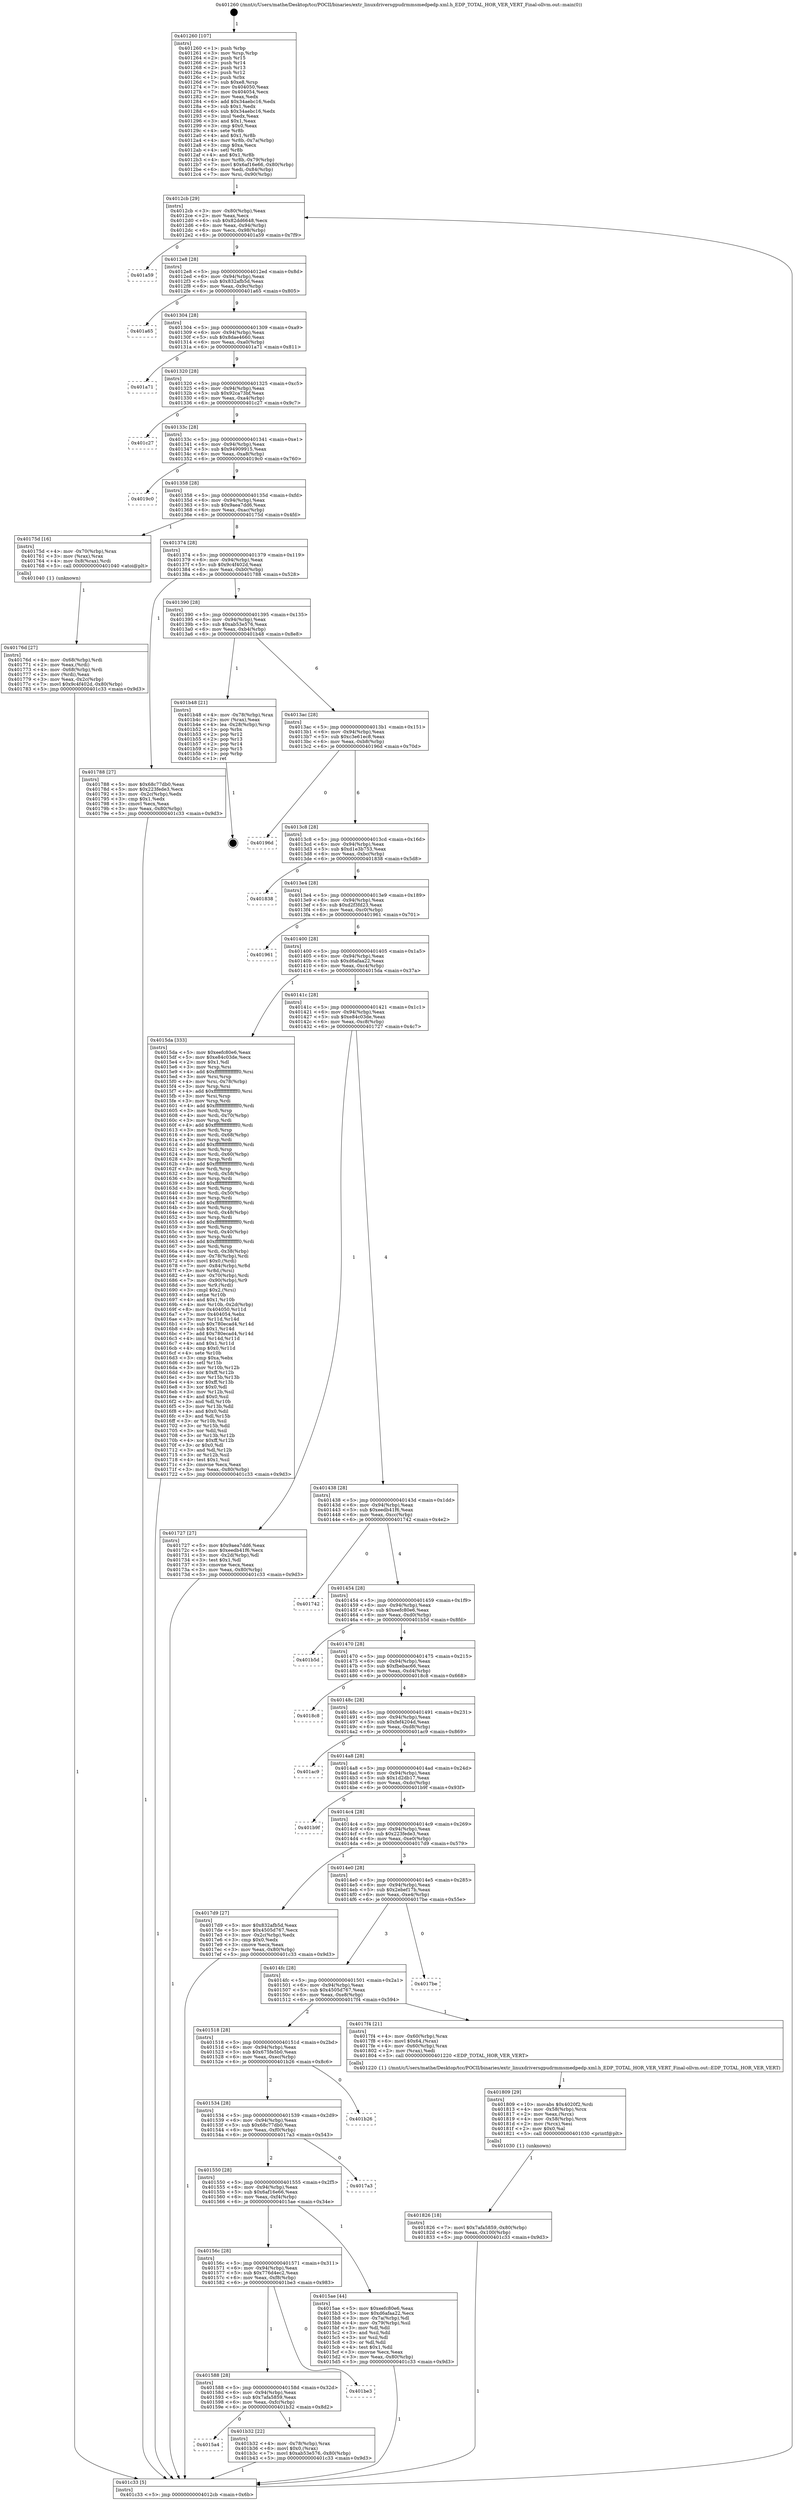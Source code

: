 digraph "0x401260" {
  label = "0x401260 (/mnt/c/Users/mathe/Desktop/tcc/POCII/binaries/extr_linuxdriversgpudrmmsmedpedp.xml.h_EDP_TOTAL_HOR_VER_VERT_Final-ollvm.out::main(0))"
  labelloc = "t"
  node[shape=record]

  Entry [label="",width=0.3,height=0.3,shape=circle,fillcolor=black,style=filled]
  "0x4012cb" [label="{
     0x4012cb [29]\l
     | [instrs]\l
     &nbsp;&nbsp;0x4012cb \<+3\>: mov -0x80(%rbp),%eax\l
     &nbsp;&nbsp;0x4012ce \<+2\>: mov %eax,%ecx\l
     &nbsp;&nbsp;0x4012d0 \<+6\>: sub $0x82dd6648,%ecx\l
     &nbsp;&nbsp;0x4012d6 \<+6\>: mov %eax,-0x94(%rbp)\l
     &nbsp;&nbsp;0x4012dc \<+6\>: mov %ecx,-0x98(%rbp)\l
     &nbsp;&nbsp;0x4012e2 \<+6\>: je 0000000000401a59 \<main+0x7f9\>\l
  }"]
  "0x401a59" [label="{
     0x401a59\l
  }", style=dashed]
  "0x4012e8" [label="{
     0x4012e8 [28]\l
     | [instrs]\l
     &nbsp;&nbsp;0x4012e8 \<+5\>: jmp 00000000004012ed \<main+0x8d\>\l
     &nbsp;&nbsp;0x4012ed \<+6\>: mov -0x94(%rbp),%eax\l
     &nbsp;&nbsp;0x4012f3 \<+5\>: sub $0x832afb5d,%eax\l
     &nbsp;&nbsp;0x4012f8 \<+6\>: mov %eax,-0x9c(%rbp)\l
     &nbsp;&nbsp;0x4012fe \<+6\>: je 0000000000401a65 \<main+0x805\>\l
  }"]
  Exit [label="",width=0.3,height=0.3,shape=circle,fillcolor=black,style=filled,peripheries=2]
  "0x401a65" [label="{
     0x401a65\l
  }", style=dashed]
  "0x401304" [label="{
     0x401304 [28]\l
     | [instrs]\l
     &nbsp;&nbsp;0x401304 \<+5\>: jmp 0000000000401309 \<main+0xa9\>\l
     &nbsp;&nbsp;0x401309 \<+6\>: mov -0x94(%rbp),%eax\l
     &nbsp;&nbsp;0x40130f \<+5\>: sub $0x8dae4660,%eax\l
     &nbsp;&nbsp;0x401314 \<+6\>: mov %eax,-0xa0(%rbp)\l
     &nbsp;&nbsp;0x40131a \<+6\>: je 0000000000401a71 \<main+0x811\>\l
  }"]
  "0x4015a4" [label="{
     0x4015a4\l
  }", style=dashed]
  "0x401a71" [label="{
     0x401a71\l
  }", style=dashed]
  "0x401320" [label="{
     0x401320 [28]\l
     | [instrs]\l
     &nbsp;&nbsp;0x401320 \<+5\>: jmp 0000000000401325 \<main+0xc5\>\l
     &nbsp;&nbsp;0x401325 \<+6\>: mov -0x94(%rbp),%eax\l
     &nbsp;&nbsp;0x40132b \<+5\>: sub $0x92ca73bf,%eax\l
     &nbsp;&nbsp;0x401330 \<+6\>: mov %eax,-0xa4(%rbp)\l
     &nbsp;&nbsp;0x401336 \<+6\>: je 0000000000401c27 \<main+0x9c7\>\l
  }"]
  "0x401b32" [label="{
     0x401b32 [22]\l
     | [instrs]\l
     &nbsp;&nbsp;0x401b32 \<+4\>: mov -0x78(%rbp),%rax\l
     &nbsp;&nbsp;0x401b36 \<+6\>: movl $0x0,(%rax)\l
     &nbsp;&nbsp;0x401b3c \<+7\>: movl $0xab53e576,-0x80(%rbp)\l
     &nbsp;&nbsp;0x401b43 \<+5\>: jmp 0000000000401c33 \<main+0x9d3\>\l
  }"]
  "0x401c27" [label="{
     0x401c27\l
  }", style=dashed]
  "0x40133c" [label="{
     0x40133c [28]\l
     | [instrs]\l
     &nbsp;&nbsp;0x40133c \<+5\>: jmp 0000000000401341 \<main+0xe1\>\l
     &nbsp;&nbsp;0x401341 \<+6\>: mov -0x94(%rbp),%eax\l
     &nbsp;&nbsp;0x401347 \<+5\>: sub $0x94909915,%eax\l
     &nbsp;&nbsp;0x40134c \<+6\>: mov %eax,-0xa8(%rbp)\l
     &nbsp;&nbsp;0x401352 \<+6\>: je 00000000004019c0 \<main+0x760\>\l
  }"]
  "0x401588" [label="{
     0x401588 [28]\l
     | [instrs]\l
     &nbsp;&nbsp;0x401588 \<+5\>: jmp 000000000040158d \<main+0x32d\>\l
     &nbsp;&nbsp;0x40158d \<+6\>: mov -0x94(%rbp),%eax\l
     &nbsp;&nbsp;0x401593 \<+5\>: sub $0x7afa5859,%eax\l
     &nbsp;&nbsp;0x401598 \<+6\>: mov %eax,-0xfc(%rbp)\l
     &nbsp;&nbsp;0x40159e \<+6\>: je 0000000000401b32 \<main+0x8d2\>\l
  }"]
  "0x4019c0" [label="{
     0x4019c0\l
  }", style=dashed]
  "0x401358" [label="{
     0x401358 [28]\l
     | [instrs]\l
     &nbsp;&nbsp;0x401358 \<+5\>: jmp 000000000040135d \<main+0xfd\>\l
     &nbsp;&nbsp;0x40135d \<+6\>: mov -0x94(%rbp),%eax\l
     &nbsp;&nbsp;0x401363 \<+5\>: sub $0x9aea7dd6,%eax\l
     &nbsp;&nbsp;0x401368 \<+6\>: mov %eax,-0xac(%rbp)\l
     &nbsp;&nbsp;0x40136e \<+6\>: je 000000000040175d \<main+0x4fd\>\l
  }"]
  "0x401be3" [label="{
     0x401be3\l
  }", style=dashed]
  "0x40175d" [label="{
     0x40175d [16]\l
     | [instrs]\l
     &nbsp;&nbsp;0x40175d \<+4\>: mov -0x70(%rbp),%rax\l
     &nbsp;&nbsp;0x401761 \<+3\>: mov (%rax),%rax\l
     &nbsp;&nbsp;0x401764 \<+4\>: mov 0x8(%rax),%rdi\l
     &nbsp;&nbsp;0x401768 \<+5\>: call 0000000000401040 \<atoi@plt\>\l
     | [calls]\l
     &nbsp;&nbsp;0x401040 \{1\} (unknown)\l
  }"]
  "0x401374" [label="{
     0x401374 [28]\l
     | [instrs]\l
     &nbsp;&nbsp;0x401374 \<+5\>: jmp 0000000000401379 \<main+0x119\>\l
     &nbsp;&nbsp;0x401379 \<+6\>: mov -0x94(%rbp),%eax\l
     &nbsp;&nbsp;0x40137f \<+5\>: sub $0x9c4f402d,%eax\l
     &nbsp;&nbsp;0x401384 \<+6\>: mov %eax,-0xb0(%rbp)\l
     &nbsp;&nbsp;0x40138a \<+6\>: je 0000000000401788 \<main+0x528\>\l
  }"]
  "0x401826" [label="{
     0x401826 [18]\l
     | [instrs]\l
     &nbsp;&nbsp;0x401826 \<+7\>: movl $0x7afa5859,-0x80(%rbp)\l
     &nbsp;&nbsp;0x40182d \<+6\>: mov %eax,-0x100(%rbp)\l
     &nbsp;&nbsp;0x401833 \<+5\>: jmp 0000000000401c33 \<main+0x9d3\>\l
  }"]
  "0x401788" [label="{
     0x401788 [27]\l
     | [instrs]\l
     &nbsp;&nbsp;0x401788 \<+5\>: mov $0x68c77db0,%eax\l
     &nbsp;&nbsp;0x40178d \<+5\>: mov $0x223fede3,%ecx\l
     &nbsp;&nbsp;0x401792 \<+3\>: mov -0x2c(%rbp),%edx\l
     &nbsp;&nbsp;0x401795 \<+3\>: cmp $0x1,%edx\l
     &nbsp;&nbsp;0x401798 \<+3\>: cmovl %ecx,%eax\l
     &nbsp;&nbsp;0x40179b \<+3\>: mov %eax,-0x80(%rbp)\l
     &nbsp;&nbsp;0x40179e \<+5\>: jmp 0000000000401c33 \<main+0x9d3\>\l
  }"]
  "0x401390" [label="{
     0x401390 [28]\l
     | [instrs]\l
     &nbsp;&nbsp;0x401390 \<+5\>: jmp 0000000000401395 \<main+0x135\>\l
     &nbsp;&nbsp;0x401395 \<+6\>: mov -0x94(%rbp),%eax\l
     &nbsp;&nbsp;0x40139b \<+5\>: sub $0xab53e576,%eax\l
     &nbsp;&nbsp;0x4013a0 \<+6\>: mov %eax,-0xb4(%rbp)\l
     &nbsp;&nbsp;0x4013a6 \<+6\>: je 0000000000401b48 \<main+0x8e8\>\l
  }"]
  "0x401809" [label="{
     0x401809 [29]\l
     | [instrs]\l
     &nbsp;&nbsp;0x401809 \<+10\>: movabs $0x4020f2,%rdi\l
     &nbsp;&nbsp;0x401813 \<+4\>: mov -0x58(%rbp),%rcx\l
     &nbsp;&nbsp;0x401817 \<+2\>: mov %eax,(%rcx)\l
     &nbsp;&nbsp;0x401819 \<+4\>: mov -0x58(%rbp),%rcx\l
     &nbsp;&nbsp;0x40181d \<+2\>: mov (%rcx),%esi\l
     &nbsp;&nbsp;0x40181f \<+2\>: mov $0x0,%al\l
     &nbsp;&nbsp;0x401821 \<+5\>: call 0000000000401030 \<printf@plt\>\l
     | [calls]\l
     &nbsp;&nbsp;0x401030 \{1\} (unknown)\l
  }"]
  "0x401b48" [label="{
     0x401b48 [21]\l
     | [instrs]\l
     &nbsp;&nbsp;0x401b48 \<+4\>: mov -0x78(%rbp),%rax\l
     &nbsp;&nbsp;0x401b4c \<+2\>: mov (%rax),%eax\l
     &nbsp;&nbsp;0x401b4e \<+4\>: lea -0x28(%rbp),%rsp\l
     &nbsp;&nbsp;0x401b52 \<+1\>: pop %rbx\l
     &nbsp;&nbsp;0x401b53 \<+2\>: pop %r12\l
     &nbsp;&nbsp;0x401b55 \<+2\>: pop %r13\l
     &nbsp;&nbsp;0x401b57 \<+2\>: pop %r14\l
     &nbsp;&nbsp;0x401b59 \<+2\>: pop %r15\l
     &nbsp;&nbsp;0x401b5b \<+1\>: pop %rbp\l
     &nbsp;&nbsp;0x401b5c \<+1\>: ret\l
  }"]
  "0x4013ac" [label="{
     0x4013ac [28]\l
     | [instrs]\l
     &nbsp;&nbsp;0x4013ac \<+5\>: jmp 00000000004013b1 \<main+0x151\>\l
     &nbsp;&nbsp;0x4013b1 \<+6\>: mov -0x94(%rbp),%eax\l
     &nbsp;&nbsp;0x4013b7 \<+5\>: sub $0xc3e61ec8,%eax\l
     &nbsp;&nbsp;0x4013bc \<+6\>: mov %eax,-0xb8(%rbp)\l
     &nbsp;&nbsp;0x4013c2 \<+6\>: je 000000000040196d \<main+0x70d\>\l
  }"]
  "0x40176d" [label="{
     0x40176d [27]\l
     | [instrs]\l
     &nbsp;&nbsp;0x40176d \<+4\>: mov -0x68(%rbp),%rdi\l
     &nbsp;&nbsp;0x401771 \<+2\>: mov %eax,(%rdi)\l
     &nbsp;&nbsp;0x401773 \<+4\>: mov -0x68(%rbp),%rdi\l
     &nbsp;&nbsp;0x401777 \<+2\>: mov (%rdi),%eax\l
     &nbsp;&nbsp;0x401779 \<+3\>: mov %eax,-0x2c(%rbp)\l
     &nbsp;&nbsp;0x40177c \<+7\>: movl $0x9c4f402d,-0x80(%rbp)\l
     &nbsp;&nbsp;0x401783 \<+5\>: jmp 0000000000401c33 \<main+0x9d3\>\l
  }"]
  "0x40196d" [label="{
     0x40196d\l
  }", style=dashed]
  "0x4013c8" [label="{
     0x4013c8 [28]\l
     | [instrs]\l
     &nbsp;&nbsp;0x4013c8 \<+5\>: jmp 00000000004013cd \<main+0x16d\>\l
     &nbsp;&nbsp;0x4013cd \<+6\>: mov -0x94(%rbp),%eax\l
     &nbsp;&nbsp;0x4013d3 \<+5\>: sub $0xd1e3b753,%eax\l
     &nbsp;&nbsp;0x4013d8 \<+6\>: mov %eax,-0xbc(%rbp)\l
     &nbsp;&nbsp;0x4013de \<+6\>: je 0000000000401838 \<main+0x5d8\>\l
  }"]
  "0x401260" [label="{
     0x401260 [107]\l
     | [instrs]\l
     &nbsp;&nbsp;0x401260 \<+1\>: push %rbp\l
     &nbsp;&nbsp;0x401261 \<+3\>: mov %rsp,%rbp\l
     &nbsp;&nbsp;0x401264 \<+2\>: push %r15\l
     &nbsp;&nbsp;0x401266 \<+2\>: push %r14\l
     &nbsp;&nbsp;0x401268 \<+2\>: push %r13\l
     &nbsp;&nbsp;0x40126a \<+2\>: push %r12\l
     &nbsp;&nbsp;0x40126c \<+1\>: push %rbx\l
     &nbsp;&nbsp;0x40126d \<+7\>: sub $0xe8,%rsp\l
     &nbsp;&nbsp;0x401274 \<+7\>: mov 0x404050,%eax\l
     &nbsp;&nbsp;0x40127b \<+7\>: mov 0x404054,%ecx\l
     &nbsp;&nbsp;0x401282 \<+2\>: mov %eax,%edx\l
     &nbsp;&nbsp;0x401284 \<+6\>: add $0x34aebc16,%edx\l
     &nbsp;&nbsp;0x40128a \<+3\>: sub $0x1,%edx\l
     &nbsp;&nbsp;0x40128d \<+6\>: sub $0x34aebc16,%edx\l
     &nbsp;&nbsp;0x401293 \<+3\>: imul %edx,%eax\l
     &nbsp;&nbsp;0x401296 \<+3\>: and $0x1,%eax\l
     &nbsp;&nbsp;0x401299 \<+3\>: cmp $0x0,%eax\l
     &nbsp;&nbsp;0x40129c \<+4\>: sete %r8b\l
     &nbsp;&nbsp;0x4012a0 \<+4\>: and $0x1,%r8b\l
     &nbsp;&nbsp;0x4012a4 \<+4\>: mov %r8b,-0x7a(%rbp)\l
     &nbsp;&nbsp;0x4012a8 \<+3\>: cmp $0xa,%ecx\l
     &nbsp;&nbsp;0x4012ab \<+4\>: setl %r8b\l
     &nbsp;&nbsp;0x4012af \<+4\>: and $0x1,%r8b\l
     &nbsp;&nbsp;0x4012b3 \<+4\>: mov %r8b,-0x79(%rbp)\l
     &nbsp;&nbsp;0x4012b7 \<+7\>: movl $0x6af16e66,-0x80(%rbp)\l
     &nbsp;&nbsp;0x4012be \<+6\>: mov %edi,-0x84(%rbp)\l
     &nbsp;&nbsp;0x4012c4 \<+7\>: mov %rsi,-0x90(%rbp)\l
  }"]
  "0x401838" [label="{
     0x401838\l
  }", style=dashed]
  "0x4013e4" [label="{
     0x4013e4 [28]\l
     | [instrs]\l
     &nbsp;&nbsp;0x4013e4 \<+5\>: jmp 00000000004013e9 \<main+0x189\>\l
     &nbsp;&nbsp;0x4013e9 \<+6\>: mov -0x94(%rbp),%eax\l
     &nbsp;&nbsp;0x4013ef \<+5\>: sub $0xd2f3fd23,%eax\l
     &nbsp;&nbsp;0x4013f4 \<+6\>: mov %eax,-0xc0(%rbp)\l
     &nbsp;&nbsp;0x4013fa \<+6\>: je 0000000000401961 \<main+0x701\>\l
  }"]
  "0x401c33" [label="{
     0x401c33 [5]\l
     | [instrs]\l
     &nbsp;&nbsp;0x401c33 \<+5\>: jmp 00000000004012cb \<main+0x6b\>\l
  }"]
  "0x401961" [label="{
     0x401961\l
  }", style=dashed]
  "0x401400" [label="{
     0x401400 [28]\l
     | [instrs]\l
     &nbsp;&nbsp;0x401400 \<+5\>: jmp 0000000000401405 \<main+0x1a5\>\l
     &nbsp;&nbsp;0x401405 \<+6\>: mov -0x94(%rbp),%eax\l
     &nbsp;&nbsp;0x40140b \<+5\>: sub $0xd6afaa22,%eax\l
     &nbsp;&nbsp;0x401410 \<+6\>: mov %eax,-0xc4(%rbp)\l
     &nbsp;&nbsp;0x401416 \<+6\>: je 00000000004015da \<main+0x37a\>\l
  }"]
  "0x40156c" [label="{
     0x40156c [28]\l
     | [instrs]\l
     &nbsp;&nbsp;0x40156c \<+5\>: jmp 0000000000401571 \<main+0x311\>\l
     &nbsp;&nbsp;0x401571 \<+6\>: mov -0x94(%rbp),%eax\l
     &nbsp;&nbsp;0x401577 \<+5\>: sub $0x776d4ec2,%eax\l
     &nbsp;&nbsp;0x40157c \<+6\>: mov %eax,-0xf8(%rbp)\l
     &nbsp;&nbsp;0x401582 \<+6\>: je 0000000000401be3 \<main+0x983\>\l
  }"]
  "0x4015da" [label="{
     0x4015da [333]\l
     | [instrs]\l
     &nbsp;&nbsp;0x4015da \<+5\>: mov $0xeefc80e6,%eax\l
     &nbsp;&nbsp;0x4015df \<+5\>: mov $0xe84c03de,%ecx\l
     &nbsp;&nbsp;0x4015e4 \<+2\>: mov $0x1,%dl\l
     &nbsp;&nbsp;0x4015e6 \<+3\>: mov %rsp,%rsi\l
     &nbsp;&nbsp;0x4015e9 \<+4\>: add $0xfffffffffffffff0,%rsi\l
     &nbsp;&nbsp;0x4015ed \<+3\>: mov %rsi,%rsp\l
     &nbsp;&nbsp;0x4015f0 \<+4\>: mov %rsi,-0x78(%rbp)\l
     &nbsp;&nbsp;0x4015f4 \<+3\>: mov %rsp,%rsi\l
     &nbsp;&nbsp;0x4015f7 \<+4\>: add $0xfffffffffffffff0,%rsi\l
     &nbsp;&nbsp;0x4015fb \<+3\>: mov %rsi,%rsp\l
     &nbsp;&nbsp;0x4015fe \<+3\>: mov %rsp,%rdi\l
     &nbsp;&nbsp;0x401601 \<+4\>: add $0xfffffffffffffff0,%rdi\l
     &nbsp;&nbsp;0x401605 \<+3\>: mov %rdi,%rsp\l
     &nbsp;&nbsp;0x401608 \<+4\>: mov %rdi,-0x70(%rbp)\l
     &nbsp;&nbsp;0x40160c \<+3\>: mov %rsp,%rdi\l
     &nbsp;&nbsp;0x40160f \<+4\>: add $0xfffffffffffffff0,%rdi\l
     &nbsp;&nbsp;0x401613 \<+3\>: mov %rdi,%rsp\l
     &nbsp;&nbsp;0x401616 \<+4\>: mov %rdi,-0x68(%rbp)\l
     &nbsp;&nbsp;0x40161a \<+3\>: mov %rsp,%rdi\l
     &nbsp;&nbsp;0x40161d \<+4\>: add $0xfffffffffffffff0,%rdi\l
     &nbsp;&nbsp;0x401621 \<+3\>: mov %rdi,%rsp\l
     &nbsp;&nbsp;0x401624 \<+4\>: mov %rdi,-0x60(%rbp)\l
     &nbsp;&nbsp;0x401628 \<+3\>: mov %rsp,%rdi\l
     &nbsp;&nbsp;0x40162b \<+4\>: add $0xfffffffffffffff0,%rdi\l
     &nbsp;&nbsp;0x40162f \<+3\>: mov %rdi,%rsp\l
     &nbsp;&nbsp;0x401632 \<+4\>: mov %rdi,-0x58(%rbp)\l
     &nbsp;&nbsp;0x401636 \<+3\>: mov %rsp,%rdi\l
     &nbsp;&nbsp;0x401639 \<+4\>: add $0xfffffffffffffff0,%rdi\l
     &nbsp;&nbsp;0x40163d \<+3\>: mov %rdi,%rsp\l
     &nbsp;&nbsp;0x401640 \<+4\>: mov %rdi,-0x50(%rbp)\l
     &nbsp;&nbsp;0x401644 \<+3\>: mov %rsp,%rdi\l
     &nbsp;&nbsp;0x401647 \<+4\>: add $0xfffffffffffffff0,%rdi\l
     &nbsp;&nbsp;0x40164b \<+3\>: mov %rdi,%rsp\l
     &nbsp;&nbsp;0x40164e \<+4\>: mov %rdi,-0x48(%rbp)\l
     &nbsp;&nbsp;0x401652 \<+3\>: mov %rsp,%rdi\l
     &nbsp;&nbsp;0x401655 \<+4\>: add $0xfffffffffffffff0,%rdi\l
     &nbsp;&nbsp;0x401659 \<+3\>: mov %rdi,%rsp\l
     &nbsp;&nbsp;0x40165c \<+4\>: mov %rdi,-0x40(%rbp)\l
     &nbsp;&nbsp;0x401660 \<+3\>: mov %rsp,%rdi\l
     &nbsp;&nbsp;0x401663 \<+4\>: add $0xfffffffffffffff0,%rdi\l
     &nbsp;&nbsp;0x401667 \<+3\>: mov %rdi,%rsp\l
     &nbsp;&nbsp;0x40166a \<+4\>: mov %rdi,-0x38(%rbp)\l
     &nbsp;&nbsp;0x40166e \<+4\>: mov -0x78(%rbp),%rdi\l
     &nbsp;&nbsp;0x401672 \<+6\>: movl $0x0,(%rdi)\l
     &nbsp;&nbsp;0x401678 \<+7\>: mov -0x84(%rbp),%r8d\l
     &nbsp;&nbsp;0x40167f \<+3\>: mov %r8d,(%rsi)\l
     &nbsp;&nbsp;0x401682 \<+4\>: mov -0x70(%rbp),%rdi\l
     &nbsp;&nbsp;0x401686 \<+7\>: mov -0x90(%rbp),%r9\l
     &nbsp;&nbsp;0x40168d \<+3\>: mov %r9,(%rdi)\l
     &nbsp;&nbsp;0x401690 \<+3\>: cmpl $0x2,(%rsi)\l
     &nbsp;&nbsp;0x401693 \<+4\>: setne %r10b\l
     &nbsp;&nbsp;0x401697 \<+4\>: and $0x1,%r10b\l
     &nbsp;&nbsp;0x40169b \<+4\>: mov %r10b,-0x2d(%rbp)\l
     &nbsp;&nbsp;0x40169f \<+8\>: mov 0x404050,%r11d\l
     &nbsp;&nbsp;0x4016a7 \<+7\>: mov 0x404054,%ebx\l
     &nbsp;&nbsp;0x4016ae \<+3\>: mov %r11d,%r14d\l
     &nbsp;&nbsp;0x4016b1 \<+7\>: sub $0x780ecad4,%r14d\l
     &nbsp;&nbsp;0x4016b8 \<+4\>: sub $0x1,%r14d\l
     &nbsp;&nbsp;0x4016bc \<+7\>: add $0x780ecad4,%r14d\l
     &nbsp;&nbsp;0x4016c3 \<+4\>: imul %r14d,%r11d\l
     &nbsp;&nbsp;0x4016c7 \<+4\>: and $0x1,%r11d\l
     &nbsp;&nbsp;0x4016cb \<+4\>: cmp $0x0,%r11d\l
     &nbsp;&nbsp;0x4016cf \<+4\>: sete %r10b\l
     &nbsp;&nbsp;0x4016d3 \<+3\>: cmp $0xa,%ebx\l
     &nbsp;&nbsp;0x4016d6 \<+4\>: setl %r15b\l
     &nbsp;&nbsp;0x4016da \<+3\>: mov %r10b,%r12b\l
     &nbsp;&nbsp;0x4016dd \<+4\>: xor $0xff,%r12b\l
     &nbsp;&nbsp;0x4016e1 \<+3\>: mov %r15b,%r13b\l
     &nbsp;&nbsp;0x4016e4 \<+4\>: xor $0xff,%r13b\l
     &nbsp;&nbsp;0x4016e8 \<+3\>: xor $0x0,%dl\l
     &nbsp;&nbsp;0x4016eb \<+3\>: mov %r12b,%sil\l
     &nbsp;&nbsp;0x4016ee \<+4\>: and $0x0,%sil\l
     &nbsp;&nbsp;0x4016f2 \<+3\>: and %dl,%r10b\l
     &nbsp;&nbsp;0x4016f5 \<+3\>: mov %r13b,%dil\l
     &nbsp;&nbsp;0x4016f8 \<+4\>: and $0x0,%dil\l
     &nbsp;&nbsp;0x4016fc \<+3\>: and %dl,%r15b\l
     &nbsp;&nbsp;0x4016ff \<+3\>: or %r10b,%sil\l
     &nbsp;&nbsp;0x401702 \<+3\>: or %r15b,%dil\l
     &nbsp;&nbsp;0x401705 \<+3\>: xor %dil,%sil\l
     &nbsp;&nbsp;0x401708 \<+3\>: or %r13b,%r12b\l
     &nbsp;&nbsp;0x40170b \<+4\>: xor $0xff,%r12b\l
     &nbsp;&nbsp;0x40170f \<+3\>: or $0x0,%dl\l
     &nbsp;&nbsp;0x401712 \<+3\>: and %dl,%r12b\l
     &nbsp;&nbsp;0x401715 \<+3\>: or %r12b,%sil\l
     &nbsp;&nbsp;0x401718 \<+4\>: test $0x1,%sil\l
     &nbsp;&nbsp;0x40171c \<+3\>: cmovne %ecx,%eax\l
     &nbsp;&nbsp;0x40171f \<+3\>: mov %eax,-0x80(%rbp)\l
     &nbsp;&nbsp;0x401722 \<+5\>: jmp 0000000000401c33 \<main+0x9d3\>\l
  }"]
  "0x40141c" [label="{
     0x40141c [28]\l
     | [instrs]\l
     &nbsp;&nbsp;0x40141c \<+5\>: jmp 0000000000401421 \<main+0x1c1\>\l
     &nbsp;&nbsp;0x401421 \<+6\>: mov -0x94(%rbp),%eax\l
     &nbsp;&nbsp;0x401427 \<+5\>: sub $0xe84c03de,%eax\l
     &nbsp;&nbsp;0x40142c \<+6\>: mov %eax,-0xc8(%rbp)\l
     &nbsp;&nbsp;0x401432 \<+6\>: je 0000000000401727 \<main+0x4c7\>\l
  }"]
  "0x4015ae" [label="{
     0x4015ae [44]\l
     | [instrs]\l
     &nbsp;&nbsp;0x4015ae \<+5\>: mov $0xeefc80e6,%eax\l
     &nbsp;&nbsp;0x4015b3 \<+5\>: mov $0xd6afaa22,%ecx\l
     &nbsp;&nbsp;0x4015b8 \<+3\>: mov -0x7a(%rbp),%dl\l
     &nbsp;&nbsp;0x4015bb \<+4\>: mov -0x79(%rbp),%sil\l
     &nbsp;&nbsp;0x4015bf \<+3\>: mov %dl,%dil\l
     &nbsp;&nbsp;0x4015c2 \<+3\>: and %sil,%dil\l
     &nbsp;&nbsp;0x4015c5 \<+3\>: xor %sil,%dl\l
     &nbsp;&nbsp;0x4015c8 \<+3\>: or %dl,%dil\l
     &nbsp;&nbsp;0x4015cb \<+4\>: test $0x1,%dil\l
     &nbsp;&nbsp;0x4015cf \<+3\>: cmovne %ecx,%eax\l
     &nbsp;&nbsp;0x4015d2 \<+3\>: mov %eax,-0x80(%rbp)\l
     &nbsp;&nbsp;0x4015d5 \<+5\>: jmp 0000000000401c33 \<main+0x9d3\>\l
  }"]
  "0x401727" [label="{
     0x401727 [27]\l
     | [instrs]\l
     &nbsp;&nbsp;0x401727 \<+5\>: mov $0x9aea7dd6,%eax\l
     &nbsp;&nbsp;0x40172c \<+5\>: mov $0xeedb41f6,%ecx\l
     &nbsp;&nbsp;0x401731 \<+3\>: mov -0x2d(%rbp),%dl\l
     &nbsp;&nbsp;0x401734 \<+3\>: test $0x1,%dl\l
     &nbsp;&nbsp;0x401737 \<+3\>: cmovne %ecx,%eax\l
     &nbsp;&nbsp;0x40173a \<+3\>: mov %eax,-0x80(%rbp)\l
     &nbsp;&nbsp;0x40173d \<+5\>: jmp 0000000000401c33 \<main+0x9d3\>\l
  }"]
  "0x401438" [label="{
     0x401438 [28]\l
     | [instrs]\l
     &nbsp;&nbsp;0x401438 \<+5\>: jmp 000000000040143d \<main+0x1dd\>\l
     &nbsp;&nbsp;0x40143d \<+6\>: mov -0x94(%rbp),%eax\l
     &nbsp;&nbsp;0x401443 \<+5\>: sub $0xeedb41f6,%eax\l
     &nbsp;&nbsp;0x401448 \<+6\>: mov %eax,-0xcc(%rbp)\l
     &nbsp;&nbsp;0x40144e \<+6\>: je 0000000000401742 \<main+0x4e2\>\l
  }"]
  "0x401550" [label="{
     0x401550 [28]\l
     | [instrs]\l
     &nbsp;&nbsp;0x401550 \<+5\>: jmp 0000000000401555 \<main+0x2f5\>\l
     &nbsp;&nbsp;0x401555 \<+6\>: mov -0x94(%rbp),%eax\l
     &nbsp;&nbsp;0x40155b \<+5\>: sub $0x6af16e66,%eax\l
     &nbsp;&nbsp;0x401560 \<+6\>: mov %eax,-0xf4(%rbp)\l
     &nbsp;&nbsp;0x401566 \<+6\>: je 00000000004015ae \<main+0x34e\>\l
  }"]
  "0x401742" [label="{
     0x401742\l
  }", style=dashed]
  "0x401454" [label="{
     0x401454 [28]\l
     | [instrs]\l
     &nbsp;&nbsp;0x401454 \<+5\>: jmp 0000000000401459 \<main+0x1f9\>\l
     &nbsp;&nbsp;0x401459 \<+6\>: mov -0x94(%rbp),%eax\l
     &nbsp;&nbsp;0x40145f \<+5\>: sub $0xeefc80e6,%eax\l
     &nbsp;&nbsp;0x401464 \<+6\>: mov %eax,-0xd0(%rbp)\l
     &nbsp;&nbsp;0x40146a \<+6\>: je 0000000000401b5d \<main+0x8fd\>\l
  }"]
  "0x4017a3" [label="{
     0x4017a3\l
  }", style=dashed]
  "0x401b5d" [label="{
     0x401b5d\l
  }", style=dashed]
  "0x401470" [label="{
     0x401470 [28]\l
     | [instrs]\l
     &nbsp;&nbsp;0x401470 \<+5\>: jmp 0000000000401475 \<main+0x215\>\l
     &nbsp;&nbsp;0x401475 \<+6\>: mov -0x94(%rbp),%eax\l
     &nbsp;&nbsp;0x40147b \<+5\>: sub $0xfbebac66,%eax\l
     &nbsp;&nbsp;0x401480 \<+6\>: mov %eax,-0xd4(%rbp)\l
     &nbsp;&nbsp;0x401486 \<+6\>: je 00000000004018c8 \<main+0x668\>\l
  }"]
  "0x401534" [label="{
     0x401534 [28]\l
     | [instrs]\l
     &nbsp;&nbsp;0x401534 \<+5\>: jmp 0000000000401539 \<main+0x2d9\>\l
     &nbsp;&nbsp;0x401539 \<+6\>: mov -0x94(%rbp),%eax\l
     &nbsp;&nbsp;0x40153f \<+5\>: sub $0x68c77db0,%eax\l
     &nbsp;&nbsp;0x401544 \<+6\>: mov %eax,-0xf0(%rbp)\l
     &nbsp;&nbsp;0x40154a \<+6\>: je 00000000004017a3 \<main+0x543\>\l
  }"]
  "0x4018c8" [label="{
     0x4018c8\l
  }", style=dashed]
  "0x40148c" [label="{
     0x40148c [28]\l
     | [instrs]\l
     &nbsp;&nbsp;0x40148c \<+5\>: jmp 0000000000401491 \<main+0x231\>\l
     &nbsp;&nbsp;0x401491 \<+6\>: mov -0x94(%rbp),%eax\l
     &nbsp;&nbsp;0x401497 \<+5\>: sub $0xfef4204d,%eax\l
     &nbsp;&nbsp;0x40149c \<+6\>: mov %eax,-0xd8(%rbp)\l
     &nbsp;&nbsp;0x4014a2 \<+6\>: je 0000000000401ac9 \<main+0x869\>\l
  }"]
  "0x401b26" [label="{
     0x401b26\l
  }", style=dashed]
  "0x401ac9" [label="{
     0x401ac9\l
  }", style=dashed]
  "0x4014a8" [label="{
     0x4014a8 [28]\l
     | [instrs]\l
     &nbsp;&nbsp;0x4014a8 \<+5\>: jmp 00000000004014ad \<main+0x24d\>\l
     &nbsp;&nbsp;0x4014ad \<+6\>: mov -0x94(%rbp),%eax\l
     &nbsp;&nbsp;0x4014b3 \<+5\>: sub $0x1d2db17,%eax\l
     &nbsp;&nbsp;0x4014b8 \<+6\>: mov %eax,-0xdc(%rbp)\l
     &nbsp;&nbsp;0x4014be \<+6\>: je 0000000000401b9f \<main+0x93f\>\l
  }"]
  "0x401518" [label="{
     0x401518 [28]\l
     | [instrs]\l
     &nbsp;&nbsp;0x401518 \<+5\>: jmp 000000000040151d \<main+0x2bd\>\l
     &nbsp;&nbsp;0x40151d \<+6\>: mov -0x94(%rbp),%eax\l
     &nbsp;&nbsp;0x401523 \<+5\>: sub $0x675fe5b0,%eax\l
     &nbsp;&nbsp;0x401528 \<+6\>: mov %eax,-0xec(%rbp)\l
     &nbsp;&nbsp;0x40152e \<+6\>: je 0000000000401b26 \<main+0x8c6\>\l
  }"]
  "0x401b9f" [label="{
     0x401b9f\l
  }", style=dashed]
  "0x4014c4" [label="{
     0x4014c4 [28]\l
     | [instrs]\l
     &nbsp;&nbsp;0x4014c4 \<+5\>: jmp 00000000004014c9 \<main+0x269\>\l
     &nbsp;&nbsp;0x4014c9 \<+6\>: mov -0x94(%rbp),%eax\l
     &nbsp;&nbsp;0x4014cf \<+5\>: sub $0x223fede3,%eax\l
     &nbsp;&nbsp;0x4014d4 \<+6\>: mov %eax,-0xe0(%rbp)\l
     &nbsp;&nbsp;0x4014da \<+6\>: je 00000000004017d9 \<main+0x579\>\l
  }"]
  "0x4017f4" [label="{
     0x4017f4 [21]\l
     | [instrs]\l
     &nbsp;&nbsp;0x4017f4 \<+4\>: mov -0x60(%rbp),%rax\l
     &nbsp;&nbsp;0x4017f8 \<+6\>: movl $0x64,(%rax)\l
     &nbsp;&nbsp;0x4017fe \<+4\>: mov -0x60(%rbp),%rax\l
     &nbsp;&nbsp;0x401802 \<+2\>: mov (%rax),%edi\l
     &nbsp;&nbsp;0x401804 \<+5\>: call 0000000000401220 \<EDP_TOTAL_HOR_VER_VERT\>\l
     | [calls]\l
     &nbsp;&nbsp;0x401220 \{1\} (/mnt/c/Users/mathe/Desktop/tcc/POCII/binaries/extr_linuxdriversgpudrmmsmedpedp.xml.h_EDP_TOTAL_HOR_VER_VERT_Final-ollvm.out::EDP_TOTAL_HOR_VER_VERT)\l
  }"]
  "0x4017d9" [label="{
     0x4017d9 [27]\l
     | [instrs]\l
     &nbsp;&nbsp;0x4017d9 \<+5\>: mov $0x832afb5d,%eax\l
     &nbsp;&nbsp;0x4017de \<+5\>: mov $0x4505d767,%ecx\l
     &nbsp;&nbsp;0x4017e3 \<+3\>: mov -0x2c(%rbp),%edx\l
     &nbsp;&nbsp;0x4017e6 \<+3\>: cmp $0x0,%edx\l
     &nbsp;&nbsp;0x4017e9 \<+3\>: cmove %ecx,%eax\l
     &nbsp;&nbsp;0x4017ec \<+3\>: mov %eax,-0x80(%rbp)\l
     &nbsp;&nbsp;0x4017ef \<+5\>: jmp 0000000000401c33 \<main+0x9d3\>\l
  }"]
  "0x4014e0" [label="{
     0x4014e0 [28]\l
     | [instrs]\l
     &nbsp;&nbsp;0x4014e0 \<+5\>: jmp 00000000004014e5 \<main+0x285\>\l
     &nbsp;&nbsp;0x4014e5 \<+6\>: mov -0x94(%rbp),%eax\l
     &nbsp;&nbsp;0x4014eb \<+5\>: sub $0x2ebef17b,%eax\l
     &nbsp;&nbsp;0x4014f0 \<+6\>: mov %eax,-0xe4(%rbp)\l
     &nbsp;&nbsp;0x4014f6 \<+6\>: je 00000000004017be \<main+0x55e\>\l
  }"]
  "0x4014fc" [label="{
     0x4014fc [28]\l
     | [instrs]\l
     &nbsp;&nbsp;0x4014fc \<+5\>: jmp 0000000000401501 \<main+0x2a1\>\l
     &nbsp;&nbsp;0x401501 \<+6\>: mov -0x94(%rbp),%eax\l
     &nbsp;&nbsp;0x401507 \<+5\>: sub $0x4505d767,%eax\l
     &nbsp;&nbsp;0x40150c \<+6\>: mov %eax,-0xe8(%rbp)\l
     &nbsp;&nbsp;0x401512 \<+6\>: je 00000000004017f4 \<main+0x594\>\l
  }"]
  "0x4017be" [label="{
     0x4017be\l
  }", style=dashed]
  Entry -> "0x401260" [label=" 1"]
  "0x4012cb" -> "0x401a59" [label=" 0"]
  "0x4012cb" -> "0x4012e8" [label=" 9"]
  "0x401b48" -> Exit [label=" 1"]
  "0x4012e8" -> "0x401a65" [label=" 0"]
  "0x4012e8" -> "0x401304" [label=" 9"]
  "0x401b32" -> "0x401c33" [label=" 1"]
  "0x401304" -> "0x401a71" [label=" 0"]
  "0x401304" -> "0x401320" [label=" 9"]
  "0x401588" -> "0x4015a4" [label=" 0"]
  "0x401320" -> "0x401c27" [label=" 0"]
  "0x401320" -> "0x40133c" [label=" 9"]
  "0x401588" -> "0x401b32" [label=" 1"]
  "0x40133c" -> "0x4019c0" [label=" 0"]
  "0x40133c" -> "0x401358" [label=" 9"]
  "0x40156c" -> "0x401588" [label=" 1"]
  "0x401358" -> "0x40175d" [label=" 1"]
  "0x401358" -> "0x401374" [label=" 8"]
  "0x40156c" -> "0x401be3" [label=" 0"]
  "0x401374" -> "0x401788" [label=" 1"]
  "0x401374" -> "0x401390" [label=" 7"]
  "0x401826" -> "0x401c33" [label=" 1"]
  "0x401390" -> "0x401b48" [label=" 1"]
  "0x401390" -> "0x4013ac" [label=" 6"]
  "0x401809" -> "0x401826" [label=" 1"]
  "0x4013ac" -> "0x40196d" [label=" 0"]
  "0x4013ac" -> "0x4013c8" [label=" 6"]
  "0x4017f4" -> "0x401809" [label=" 1"]
  "0x4013c8" -> "0x401838" [label=" 0"]
  "0x4013c8" -> "0x4013e4" [label=" 6"]
  "0x401788" -> "0x401c33" [label=" 1"]
  "0x4013e4" -> "0x401961" [label=" 0"]
  "0x4013e4" -> "0x401400" [label=" 6"]
  "0x40176d" -> "0x401c33" [label=" 1"]
  "0x401400" -> "0x4015da" [label=" 1"]
  "0x401400" -> "0x40141c" [label=" 5"]
  "0x40175d" -> "0x40176d" [label=" 1"]
  "0x40141c" -> "0x401727" [label=" 1"]
  "0x40141c" -> "0x401438" [label=" 4"]
  "0x401727" -> "0x401c33" [label=" 1"]
  "0x401438" -> "0x401742" [label=" 0"]
  "0x401438" -> "0x401454" [label=" 4"]
  "0x4017d9" -> "0x401c33" [label=" 1"]
  "0x401454" -> "0x401b5d" [label=" 0"]
  "0x401454" -> "0x401470" [label=" 4"]
  "0x401c33" -> "0x4012cb" [label=" 8"]
  "0x401470" -> "0x4018c8" [label=" 0"]
  "0x401470" -> "0x40148c" [label=" 4"]
  "0x4015ae" -> "0x401c33" [label=" 1"]
  "0x40148c" -> "0x401ac9" [label=" 0"]
  "0x40148c" -> "0x4014a8" [label=" 4"]
  "0x401550" -> "0x40156c" [label=" 1"]
  "0x4014a8" -> "0x401b9f" [label=" 0"]
  "0x4014a8" -> "0x4014c4" [label=" 4"]
  "0x4015da" -> "0x401c33" [label=" 1"]
  "0x4014c4" -> "0x4017d9" [label=" 1"]
  "0x4014c4" -> "0x4014e0" [label=" 3"]
  "0x401534" -> "0x401550" [label=" 2"]
  "0x4014e0" -> "0x4017be" [label=" 0"]
  "0x4014e0" -> "0x4014fc" [label=" 3"]
  "0x401534" -> "0x4017a3" [label=" 0"]
  "0x4014fc" -> "0x4017f4" [label=" 1"]
  "0x4014fc" -> "0x401518" [label=" 2"]
  "0x401550" -> "0x4015ae" [label=" 1"]
  "0x401518" -> "0x401b26" [label=" 0"]
  "0x401518" -> "0x401534" [label=" 2"]
  "0x401260" -> "0x4012cb" [label=" 1"]
}
